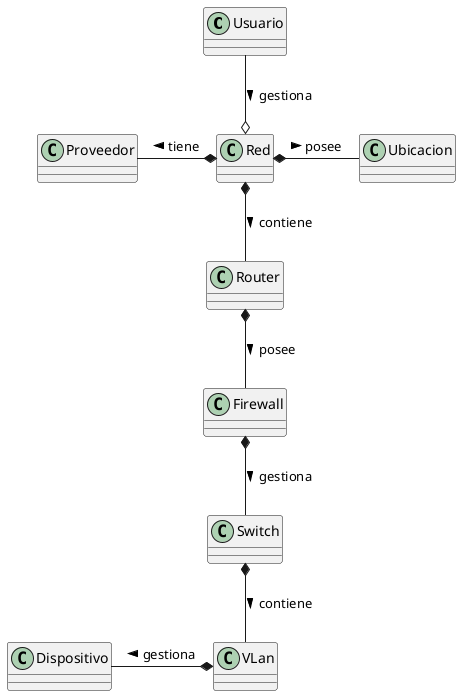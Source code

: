 @startuml ModeloDeDominio
class Usuario
class Red
class Router
class Ubicacion
class Firewall
class Switch
class Dispositivo

Usuario --o Red : gestiona >


Red *-r- Ubicacion : posee >
Red *-- Router : contiene >

Red *-l- Proveedor : tiene >

Router *-- Firewall : posee >
Firewall *-- Switch : gestiona >

Switch *-- VLan : contiene >
VLan *-l- Dispositivo : gestiona >


@enduml